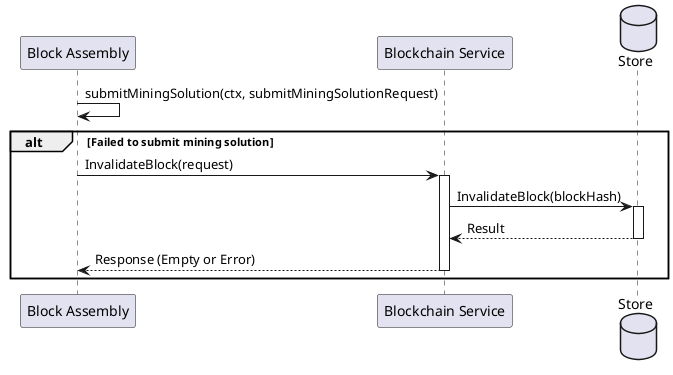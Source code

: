 @startuml
participant "Block Assembly" as Client
participant "Blockchain Service" as Blockchain
database "Store" as Store

Client -> Client: submitMiningSolution(ctx, submitMiningSolutionRequest)

alt Failed to submit mining solution
    Client -> Blockchain: InvalidateBlock(request)
    activate Blockchain
    Blockchain -> Store: InvalidateBlock(blockHash)
    activate Store
    Store --> Blockchain: Result
    deactivate Store
    Blockchain --> Client: Response (Empty or Error)
    deactivate Blockchain
end

@enduml
